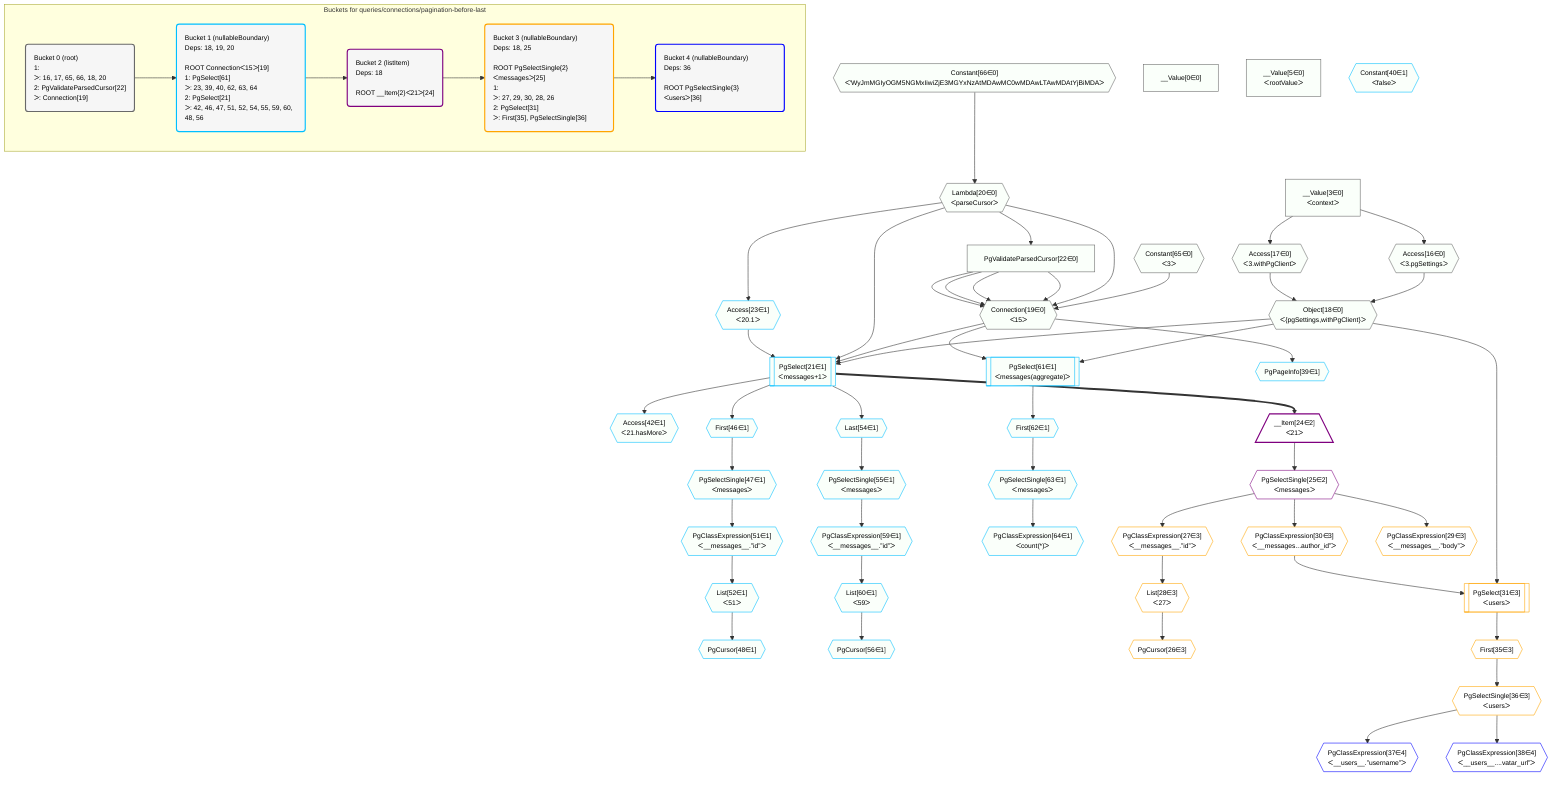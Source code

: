 %%{init: {'themeVariables': { 'fontSize': '12px'}}}%%
graph TD
    classDef path fill:#eee,stroke:#000,color:#000
    classDef plan fill:#fff,stroke-width:1px,color:#000
    classDef itemplan fill:#fff,stroke-width:2px,color:#000
    classDef unbatchedplan fill:#dff,stroke-width:1px,color:#000
    classDef sideeffectplan fill:#fcc,stroke-width:2px,color:#000
    classDef bucket fill:#f6f6f6,color:#000,stroke-width:2px,text-align:left


    %% plan dependencies
    Connection19{{"Connection[19∈0]<br />ᐸ15ᐳ"}}:::plan
    Constant65{{"Constant[65∈0]<br />ᐸ3ᐳ"}}:::plan
    Lambda20{{"Lambda[20∈0]<br />ᐸparseCursorᐳ"}}:::plan
    PgValidateParsedCursor22["PgValidateParsedCursor[22∈0]"]:::plan
    Constant65 & Lambda20 & PgValidateParsedCursor22 & PgValidateParsedCursor22 & PgValidateParsedCursor22 & PgValidateParsedCursor22 --> Connection19
    Object18{{"Object[18∈0]<br />ᐸ{pgSettings,withPgClient}ᐳ"}}:::plan
    Access16{{"Access[16∈0]<br />ᐸ3.pgSettingsᐳ"}}:::plan
    Access17{{"Access[17∈0]<br />ᐸ3.withPgClientᐳ"}}:::plan
    Access16 & Access17 --> Object18
    __Value3["__Value[3∈0]<br />ᐸcontextᐳ"]:::plan
    __Value3 --> Access16
    __Value3 --> Access17
    Constant66{{"Constant[66∈0]<br />ᐸ'WyJmMGIyOGM5NGMxIiwiZjE3MGYxNzAtMDAwMC0wMDAwLTAwMDAtYjBiMDAᐳ"}}:::plan
    Constant66 --> Lambda20
    Lambda20 --> PgValidateParsedCursor22
    __Value0["__Value[0∈0]"]:::plan
    __Value5["__Value[5∈0]<br />ᐸrootValueᐳ"]:::plan
    PgSelect21[["PgSelect[21∈1]<br />ᐸmessages+1ᐳ"]]:::plan
    Access23{{"Access[23∈1]<br />ᐸ20.1ᐳ"}}:::plan
    Object18 & Connection19 & Lambda20 & Access23 --> PgSelect21
    PgSelect61[["PgSelect[61∈1]<br />ᐸmessages(aggregate)ᐳ"]]:::plan
    Object18 & Connection19 --> PgSelect61
    Lambda20 --> Access23
    PgPageInfo39{{"PgPageInfo[39∈1]"}}:::plan
    Connection19 --> PgPageInfo39
    Access42{{"Access[42∈1]<br />ᐸ21.hasMoreᐳ"}}:::plan
    PgSelect21 --> Access42
    First46{{"First[46∈1]"}}:::plan
    PgSelect21 --> First46
    PgSelectSingle47{{"PgSelectSingle[47∈1]<br />ᐸmessagesᐳ"}}:::plan
    First46 --> PgSelectSingle47
    PgCursor48{{"PgCursor[48∈1]"}}:::plan
    List52{{"List[52∈1]<br />ᐸ51ᐳ"}}:::plan
    List52 --> PgCursor48
    PgClassExpression51{{"PgClassExpression[51∈1]<br />ᐸ__messages__.”id”ᐳ"}}:::plan
    PgSelectSingle47 --> PgClassExpression51
    PgClassExpression51 --> List52
    Last54{{"Last[54∈1]"}}:::plan
    PgSelect21 --> Last54
    PgSelectSingle55{{"PgSelectSingle[55∈1]<br />ᐸmessagesᐳ"}}:::plan
    Last54 --> PgSelectSingle55
    PgCursor56{{"PgCursor[56∈1]"}}:::plan
    List60{{"List[60∈1]<br />ᐸ59ᐳ"}}:::plan
    List60 --> PgCursor56
    PgClassExpression59{{"PgClassExpression[59∈1]<br />ᐸ__messages__.”id”ᐳ"}}:::plan
    PgSelectSingle55 --> PgClassExpression59
    PgClassExpression59 --> List60
    First62{{"First[62∈1]"}}:::plan
    PgSelect61 --> First62
    PgSelectSingle63{{"PgSelectSingle[63∈1]<br />ᐸmessagesᐳ"}}:::plan
    First62 --> PgSelectSingle63
    PgClassExpression64{{"PgClassExpression[64∈1]<br />ᐸcount(*)ᐳ"}}:::plan
    PgSelectSingle63 --> PgClassExpression64
    Constant40{{"Constant[40∈1]<br />ᐸfalseᐳ"}}:::plan
    __Item24[/"__Item[24∈2]<br />ᐸ21ᐳ"\]:::itemplan
    PgSelect21 ==> __Item24
    PgSelectSingle25{{"PgSelectSingle[25∈2]<br />ᐸmessagesᐳ"}}:::plan
    __Item24 --> PgSelectSingle25
    PgSelect31[["PgSelect[31∈3]<br />ᐸusersᐳ"]]:::plan
    PgClassExpression30{{"PgClassExpression[30∈3]<br />ᐸ__messages...author_id”ᐳ"}}:::plan
    Object18 & PgClassExpression30 --> PgSelect31
    PgCursor26{{"PgCursor[26∈3]"}}:::plan
    List28{{"List[28∈3]<br />ᐸ27ᐳ"}}:::plan
    List28 --> PgCursor26
    PgClassExpression27{{"PgClassExpression[27∈3]<br />ᐸ__messages__.”id”ᐳ"}}:::plan
    PgSelectSingle25 --> PgClassExpression27
    PgClassExpression27 --> List28
    PgClassExpression29{{"PgClassExpression[29∈3]<br />ᐸ__messages__.”body”ᐳ"}}:::plan
    PgSelectSingle25 --> PgClassExpression29
    PgSelectSingle25 --> PgClassExpression30
    First35{{"First[35∈3]"}}:::plan
    PgSelect31 --> First35
    PgSelectSingle36{{"PgSelectSingle[36∈3]<br />ᐸusersᐳ"}}:::plan
    First35 --> PgSelectSingle36
    PgClassExpression37{{"PgClassExpression[37∈4]<br />ᐸ__users__.”username”ᐳ"}}:::plan
    PgSelectSingle36 --> PgClassExpression37
    PgClassExpression38{{"PgClassExpression[38∈4]<br />ᐸ__users__....vatar_url”ᐳ"}}:::plan
    PgSelectSingle36 --> PgClassExpression38

    %% define steps

    subgraph "Buckets for queries/connections/pagination-before-last"
    Bucket0("Bucket 0 (root)<br />1: <br />ᐳ: 16, 17, 65, 66, 18, 20<br />2: PgValidateParsedCursor[22]<br />ᐳ: Connection[19]"):::bucket
    classDef bucket0 stroke:#696969
    class Bucket0,__Value0,__Value3,__Value5,Access16,Access17,Object18,Connection19,Lambda20,PgValidateParsedCursor22,Constant65,Constant66 bucket0
    Bucket1("Bucket 1 (nullableBoundary)<br />Deps: 18, 19, 20<br /><br />ROOT Connectionᐸ15ᐳ[19]<br />1: PgSelect[61]<br />ᐳ: 23, 39, 40, 62, 63, 64<br />2: PgSelect[21]<br />ᐳ: 42, 46, 47, 51, 52, 54, 55, 59, 60, 48, 56"):::bucket
    classDef bucket1 stroke:#00bfff
    class Bucket1,PgSelect21,Access23,PgPageInfo39,Constant40,Access42,First46,PgSelectSingle47,PgCursor48,PgClassExpression51,List52,Last54,PgSelectSingle55,PgCursor56,PgClassExpression59,List60,PgSelect61,First62,PgSelectSingle63,PgClassExpression64 bucket1
    Bucket2("Bucket 2 (listItem)<br />Deps: 18<br /><br />ROOT __Item{2}ᐸ21ᐳ[24]"):::bucket
    classDef bucket2 stroke:#7f007f
    class Bucket2,__Item24,PgSelectSingle25 bucket2
    Bucket3("Bucket 3 (nullableBoundary)<br />Deps: 18, 25<br /><br />ROOT PgSelectSingle{2}ᐸmessagesᐳ[25]<br />1: <br />ᐳ: 27, 29, 30, 28, 26<br />2: PgSelect[31]<br />ᐳ: First[35], PgSelectSingle[36]"):::bucket
    classDef bucket3 stroke:#ffa500
    class Bucket3,PgCursor26,PgClassExpression27,List28,PgClassExpression29,PgClassExpression30,PgSelect31,First35,PgSelectSingle36 bucket3
    Bucket4("Bucket 4 (nullableBoundary)<br />Deps: 36<br /><br />ROOT PgSelectSingle{3}ᐸusersᐳ[36]"):::bucket
    classDef bucket4 stroke:#0000ff
    class Bucket4,PgClassExpression37,PgClassExpression38 bucket4
    Bucket0 --> Bucket1
    Bucket1 --> Bucket2
    Bucket2 --> Bucket3
    Bucket3 --> Bucket4
    classDef unary fill:#fafffa,borderWidth:8px
    class Connection19,Object18,Access16,Access17,Lambda20,PgValidateParsedCursor22,__Value0,__Value3,__Value5,Constant65,Constant66,PgSelect21,PgSelect61,Access23,PgPageInfo39,Access42,First46,PgSelectSingle47,PgCursor48,PgClassExpression51,List52,Last54,PgSelectSingle55,PgCursor56,PgClassExpression59,List60,First62,PgSelectSingle63,PgClassExpression64,Constant40 unary
    end